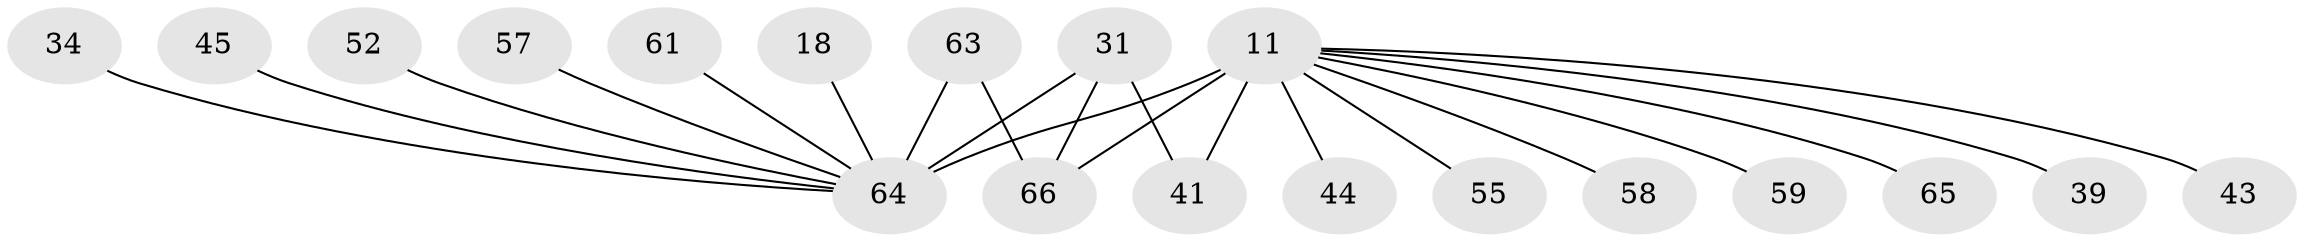// original degree distribution, {7: 0.015151515151515152, 5: 0.07575757575757576, 6: 0.030303030303030304, 3: 0.12121212121212122, 11: 0.015151515151515152, 8: 0.015151515151515152, 12: 0.015151515151515152, 2: 0.22727272727272727, 1: 0.4696969696969697, 4: 0.015151515151515152}
// Generated by graph-tools (version 1.1) at 2025/58/03/04/25 21:58:21]
// undirected, 19 vertices, 21 edges
graph export_dot {
graph [start="1"]
  node [color=gray90,style=filled];
  11 [super="+3"];
  18;
  31 [super="+20+5"];
  34;
  39 [super="+23"];
  41 [super="+27+29"];
  43 [super="+12"];
  44;
  45;
  52;
  55 [super="+49+53"];
  57 [super="+26"];
  58;
  59;
  61 [super="+56"];
  63 [super="+54+62"];
  64 [super="+28+6+35+50"];
  65;
  66 [super="+16+22+33+47+60"];
  11 -- 44;
  11 -- 59;
  11 -- 65;
  11 -- 55 [weight=2];
  11 -- 58;
  11 -- 41;
  11 -- 39;
  11 -- 64 [weight=7];
  11 -- 66 [weight=2];
  11 -- 43 [weight=2];
  18 -- 64;
  31 -- 41;
  31 -- 64 [weight=3];
  31 -- 66 [weight=2];
  34 -- 64;
  45 -- 64;
  52 -- 64;
  57 -- 64;
  61 -- 64;
  63 -- 64 [weight=2];
  63 -- 66;
}
